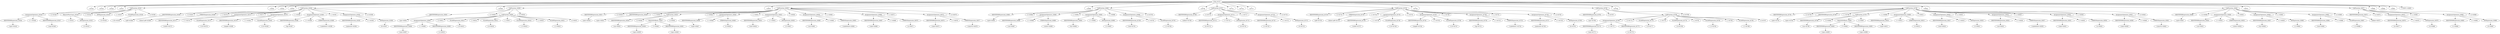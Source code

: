 digraph {

"Prog_45537"->"<
>45538";
"Prog_45537"->"<
>45539";
"Prog_45537"->"<
>45540";
"Prog_45537"->"<
>45541";
"Prog_45537"->"CallFunction_45542";
"CallFunction_45542"->"AssignmentOpetators_45543";
"AssignmentOpetators_45543"->"IDENTIFIERExpression_45544";
"IDENTIFIERExpression_45544"->"<xpts>45545";
"AssignmentOpetators_45543"->"<<->45546";
"AssignmentOpetators_45543"->"IDENTIFIERExpression_45547";
"IDENTIFIERExpression_45547"->"<seq>45548";
"CallFunction_45542"->"<(>45549";
"CallFunction_45542"->"MinusOrPlusUnary_45550";
"MinusOrPlusUnary_45550"->"<->45551";
"MinusOrPlusUnary_45550"->"INTExpression_45552";
"INTExpression_45552"->"<3>45553";
"CallFunction_45542"->"<,>45554";
"CallFunction_45542"->"INTExpression_45555";
"INTExpression_45555"->"<3>45556";
"CallFunction_45542"->"<,>45557";
"CallFunction_45542"->"FLOATExpression_45558";
"FLOATExpression_45558"->"<.05>45559";
"CallFunction_45542"->"<)>45560";
"Prog_45537"->"<
>45561";
"Prog_45537"->"<
>45562";
"Prog_45537"->"<
>45563";
"Prog_45537"->"CallFunction_45564";
"CallFunction_45564"->"IDENTIFIERExpression_45565";
"IDENTIFIERExpression_45565"->"<pdf>45566";
"CallFunction_45564"->"<(>45567";
"CallFunction_45564"->"STRINGExpression_45568";
"STRINGExpression_45568"->"<demo2.pdf>45569";
"CallFunction_45564"->"<,>45570";
"CallFunction_45564"->"AssignmentOpetators_45571";
"AssignmentOpetators_45571"->"IDENTIFIERExpression_45572";
"IDENTIFIERExpression_45572"->"<width>45573";
"AssignmentOpetators_45571"->"<=>45574";
"AssignmentOpetators_45571"->"FLOATExpression_45575";
"FLOATExpression_45575"->"<5.6>45576";
"CallFunction_45564"->"<,>45577";
"CallFunction_45564"->"AssignmentOpetators_45578";
"AssignmentOpetators_45578"->"IDENTIFIERExpression_45579";
"IDENTIFIERExpression_45579"->"<height>45580";
"AssignmentOpetators_45578"->"<=>45581";
"AssignmentOpetators_45578"->"FLOATExpression_45582";
"FLOATExpression_45582"->"<2.8>45583";
"CallFunction_45564"->"<,>45584";
"CallFunction_45564"->"AssignmentOpetators_45585";
"AssignmentOpetators_45585"->"IDENTIFIERExpression_45586";
"IDENTIFIERExpression_45586"->"<bg>45587";
"AssignmentOpetators_45585"->"<=>45588";
"AssignmentOpetators_45585"->"STRINGExpression_45589";
"STRINGExpression_45589"->"<cadetblue1>45590";
"CallFunction_45564"->"<,>45591";
"CallFunction_45564"->"AssignmentOpetators_45592";
"AssignmentOpetators_45592"->"IDENTIFIERExpression_45593";
"IDENTIFIERExpression_45593"->"<pointsize>45594";
"AssignmentOpetators_45592"->"<=>45595";
"AssignmentOpetators_45592"->"INTExpression_45596";
"INTExpression_45596"->"<8>45597";
"CallFunction_45564"->"<)>45598";
"Prog_45537"->"<
>45599";
"Prog_45537"->"CallFunction_45600";
"CallFunction_45600"->"IDENTIFIERExpression_45601";
"IDENTIFIERExpression_45601"->"<par>45602";
"CallFunction_45600"->"<(>45603";
"CallFunction_45600"->"CallFunction_45604";
"CallFunction_45604"->"AssignmentOpetators_45605";
"AssignmentOpetators_45605"->"IDENTIFIERExpression_45606";
"IDENTIFIERExpression_45606"->"<mai>45607";
"AssignmentOpetators_45605"->"<=>45608";
"AssignmentOpetators_45605"->"IDENTIFIERExpression_45609";
"IDENTIFIERExpression_45609"->"<c>45610";
"CallFunction_45604"->"<(>45611";
"CallFunction_45604"->"FLOATExpression_45612";
"FLOATExpression_45612"->"<.6>45613";
"CallFunction_45604"->"<,>45614";
"CallFunction_45604"->"FLOATExpression_45615";
"FLOATExpression_45615"->"<.6>45616";
"CallFunction_45604"->"<,>45617";
"CallFunction_45604"->"FLOATExpression_45618";
"FLOATExpression_45618"->"<.2>45619";
"CallFunction_45604"->"<,>45620";
"CallFunction_45604"->"FLOATExpression_45621";
"FLOATExpression_45621"->"<.2>45622";
"CallFunction_45604"->"<)>45623";
"CallFunction_45600"->"<)>45624";
"Prog_45537"->"<
>45625";
"Prog_45537"->"CallFunction_45626";
"CallFunction_45626"->"IDENTIFIERExpression_45627";
"IDENTIFIERExpression_45627"->"<plot>45628";
"CallFunction_45626"->"<(>45629";
"CallFunction_45626"->"IDENTIFIERExpression_45630";
"IDENTIFIERExpression_45630"->"<xpts>45631";
"CallFunction_45626"->"<,>45632";
"CallFunction_45626"->"CallFunction_45633";
"CallFunction_45633"->"IDENTIFIERExpression_45634";
"IDENTIFIERExpression_45634"->"<sin>45635";
"CallFunction_45633"->"<(>45636";
"CallFunction_45633"->"MultOrDivBinary_45637";
"MultOrDivBinary_45637"->"IDENTIFIERExpression_45638";
"IDENTIFIERExpression_45638"->"<xpts>45639";
"MultOrDivBinary_45637"->"<*>45640";
"MultOrDivBinary_45637"->"IDENTIFIERExpression_45641";
"IDENTIFIERExpression_45641"->"<xpts>45642";
"CallFunction_45633"->"<)>45643";
"CallFunction_45626"->"<,>45644";
"CallFunction_45626"->"AssignmentOpetators_45645";
"AssignmentOpetators_45645"->"IDENTIFIERExpression_45646";
"IDENTIFIERExpression_45646"->"<type>45647";
"AssignmentOpetators_45645"->"<=>45648";
"AssignmentOpetators_45645"->"STRINGExpression_45649";
"STRINGExpression_45649"->"<l>45650";
"CallFunction_45626"->"<,>45651";
"CallFunction_45626"->"AssignmentOpetators_45652";
"AssignmentOpetators_45652"->"IDENTIFIERExpression_45653";
"IDENTIFIERExpression_45653"->"<lwd>45654";
"AssignmentOpetators_45652"->"<=>45655";
"AssignmentOpetators_45652"->"INTExpression_45656";
"INTExpression_45656"->"<2>45657";
"CallFunction_45626"->"<,>45658";
"CallFunction_45626"->"AssignmentOpetators_45659";
"AssignmentOpetators_45659"->"IDENTIFIERExpression_45660";
"IDENTIFIERExpression_45660"->"<col>45661";
"AssignmentOpetators_45659"->"<=>45662";
"AssignmentOpetators_45659"->"STRINGExpression_45663";
"STRINGExpression_45663"->"<cadetblue4>45664";
"CallFunction_45626"->"<,>45665";
"CallFunction_45626"->"AssignmentOpetators_45666";
"AssignmentOpetators_45666"->"IDENTIFIERExpression_45667";
"IDENTIFIERExpression_45667"->"<xlab>45668";
"AssignmentOpetators_45666"->"<=>45669";
"AssignmentOpetators_45666"->"STRINGExpression_45670";
"STRINGExpression_45670"->"<x>45671";
"CallFunction_45626"->"<,>45672";
"CallFunction_45626"->"AssignmentOpetators_45673";
"AssignmentOpetators_45673"->"IDENTIFIERExpression_45674";
"IDENTIFIERExpression_45674"->"<ylab>45675";
"AssignmentOpetators_45673"->"<=>45676";
"AssignmentOpetators_45673"->"STRINGExpression_45677";
"STRINGExpression_45677"->"<sin(x*x)>45678";
"CallFunction_45626"->"<)>45679";
"Prog_45537"->"<
>45680";
"Prog_45537"->"CallFunction_45681";
"CallFunction_45681"->"IDENTIFIERExpression_45682";
"IDENTIFIERExpression_45682"->"<grid>45683";
"CallFunction_45681"->"<(>45684";
"CallFunction_45681"->"AssignmentOpetators_45685";
"AssignmentOpetators_45685"->"IDENTIFIERExpression_45686";
"IDENTIFIERExpression_45686"->"<col>45687";
"AssignmentOpetators_45685"->"<=>45688";
"AssignmentOpetators_45685"->"STRINGExpression_45689";
"STRINGExpression_45689"->"<white>45690";
"CallFunction_45681"->"<,>45691";
"CallFunction_45681"->"AssignmentOpetators_45692";
"AssignmentOpetators_45692"->"IDENTIFIERExpression_45693";
"IDENTIFIERExpression_45693"->"<lty>45694";
"AssignmentOpetators_45692"->"<=>45695";
"AssignmentOpetators_45692"->"INTExpression_45696";
"INTExpression_45696"->"<1>45697";
"CallFunction_45681"->"<,>45698";
"CallFunction_45681"->"AssignmentOpetators_45699";
"AssignmentOpetators_45699"->"IDENTIFIERExpression_45700";
"IDENTIFIERExpression_45700"->"<lwd>45701";
"AssignmentOpetators_45699"->"<=>45702";
"AssignmentOpetators_45699"->"FLOATExpression_45703";
"FLOATExpression_45703"->"<.2>45704";
"CallFunction_45681"->"<)>45705";
"Prog_45537"->"<
>45706";
"Prog_45537"->"CallFunction_45707";
"CallFunction_45707"->"IDENTIFIERExpression_45708";
"IDENTIFIERExpression_45708"->"<abline>45709";
"CallFunction_45707"->"<(>45710";
"CallFunction_45707"->"AssignmentOpetators_45711";
"AssignmentOpetators_45711"->"IDENTIFIERExpression_45712";
"IDENTIFIERExpression_45712"->"<h>45713";
"AssignmentOpetators_45711"->"<=>45714";
"AssignmentOpetators_45711"->"INTExpression_45715";
"INTExpression_45715"->"<0>45716";
"CallFunction_45707"->"<,>45717";
"CallFunction_45707"->"AssignmentOpetators_45718";
"AssignmentOpetators_45718"->"IDENTIFIERExpression_45719";
"IDENTIFIERExpression_45719"->"<v>45720";
"AssignmentOpetators_45718"->"<=>45721";
"AssignmentOpetators_45718"->"INTExpression_45722";
"INTExpression_45722"->"<0>45723";
"CallFunction_45707"->"<)>45724";
"Prog_45537"->"<
>45725";
"Prog_45537"->"<
>45726";
"Prog_45537"->"<
>45727";
"Prog_45537"->"CallFunction_45728";
"CallFunction_45728"->"IDENTIFIERExpression_45729";
"IDENTIFIERExpression_45729"->"<pdf>45730";
"CallFunction_45728"->"<(>45731";
"CallFunction_45728"->"STRINGExpression_45732";
"STRINGExpression_45732"->"<demo1.pdf>45733";
"CallFunction_45728"->"<,>45734";
"CallFunction_45728"->"AssignmentOpetators_45735";
"AssignmentOpetators_45735"->"IDENTIFIERExpression_45736";
"IDENTIFIERExpression_45736"->"<width>45737";
"AssignmentOpetators_45735"->"<=>45738";
"AssignmentOpetators_45735"->"FLOATExpression_45739";
"FLOATExpression_45739"->"<2.8>45740";
"CallFunction_45728"->"<,>45741";
"CallFunction_45728"->"AssignmentOpetators_45742";
"AssignmentOpetators_45742"->"IDENTIFIERExpression_45743";
"IDENTIFIERExpression_45743"->"<height>45744";
"AssignmentOpetators_45742"->"<=>45745";
"AssignmentOpetators_45742"->"FLOATExpression_45746";
"FLOATExpression_45746"->"<2.8>45747";
"CallFunction_45728"->"<,>45748";
"CallFunction_45728"->"AssignmentOpetators_45749";
"AssignmentOpetators_45749"->"IDENTIFIERExpression_45750";
"IDENTIFIERExpression_45750"->"<bg>45751";
"AssignmentOpetators_45749"->"<=>45752";
"AssignmentOpetators_45749"->"STRINGExpression_45753";
"STRINGExpression_45753"->"<cadetblue1>45754";
"CallFunction_45728"->"<,>45755";
"CallFunction_45728"->"AssignmentOpetators_45756";
"AssignmentOpetators_45756"->"IDENTIFIERExpression_45757";
"IDENTIFIERExpression_45757"->"<pointsize>45758";
"AssignmentOpetators_45756"->"<=>45759";
"AssignmentOpetators_45756"->"INTExpression_45760";
"INTExpression_45760"->"<8>45761";
"CallFunction_45728"->"<)>45762";
"Prog_45537"->"<
>45763";
"Prog_45537"->"CallFunction_45764";
"CallFunction_45764"->"IDENTIFIERExpression_45765";
"IDENTIFIERExpression_45765"->"<par>45766";
"CallFunction_45764"->"<(>45767";
"CallFunction_45764"->"CallFunction_45768";
"CallFunction_45768"->"AssignmentOpetators_45769";
"AssignmentOpetators_45769"->"IDENTIFIERExpression_45770";
"IDENTIFIERExpression_45770"->"<mai>45771";
"AssignmentOpetators_45769"->"<=>45772";
"AssignmentOpetators_45769"->"IDENTIFIERExpression_45773";
"IDENTIFIERExpression_45773"->"<c>45774";
"CallFunction_45768"->"<(>45775";
"CallFunction_45768"->"FLOATExpression_45776";
"FLOATExpression_45776"->"<.6>45777";
"CallFunction_45768"->"<,>45778";
"CallFunction_45768"->"FLOATExpression_45779";
"FLOATExpression_45779"->"<.6>45780";
"CallFunction_45768"->"<,>45781";
"CallFunction_45768"->"FLOATExpression_45782";
"FLOATExpression_45782"->"<.2>45783";
"CallFunction_45768"->"<,>45784";
"CallFunction_45768"->"FLOATExpression_45785";
"FLOATExpression_45785"->"<.2>45786";
"CallFunction_45768"->"<)>45787";
"CallFunction_45764"->"<)>45788";
"Prog_45537"->"<
>45789";
"Prog_45537"->"CallFunction_45790";
"CallFunction_45790"->"IDENTIFIERExpression_45791";
"IDENTIFIERExpression_45791"->"<plot>45792";
"CallFunction_45790"->"<(>45793";
"CallFunction_45790"->"IDENTIFIERExpression_45794";
"IDENTIFIERExpression_45794"->"<xpts>45795";
"CallFunction_45790"->"<,>45796";
"CallFunction_45790"->"CallFunction_45797";
"CallFunction_45797"->"IDENTIFIERExpression_45798";
"IDENTIFIERExpression_45798"->"<sin>45799";
"CallFunction_45797"->"<(>45800";
"CallFunction_45797"->"MultOrDivBinary_45801";
"MultOrDivBinary_45801"->"IDENTIFIERExpression_45802";
"IDENTIFIERExpression_45802"->"<xpts>45803";
"MultOrDivBinary_45801"->"<*>45804";
"MultOrDivBinary_45801"->"IDENTIFIERExpression_45805";
"IDENTIFIERExpression_45805"->"<xpts>45806";
"CallFunction_45797"->"<)>45807";
"CallFunction_45790"->"<,>45808";
"CallFunction_45790"->"AssignmentOpetators_45809";
"AssignmentOpetators_45809"->"IDENTIFIERExpression_45810";
"IDENTIFIERExpression_45810"->"<type>45811";
"AssignmentOpetators_45809"->"<=>45812";
"AssignmentOpetators_45809"->"STRINGExpression_45813";
"STRINGExpression_45813"->"<l>45814";
"CallFunction_45790"->"<,>45815";
"CallFunction_45790"->"AssignmentOpetators_45816";
"AssignmentOpetators_45816"->"IDENTIFIERExpression_45817";
"IDENTIFIERExpression_45817"->"<lwd>45818";
"AssignmentOpetators_45816"->"<=>45819";
"AssignmentOpetators_45816"->"INTExpression_45820";
"INTExpression_45820"->"<2>45821";
"CallFunction_45790"->"<,>45822";
"CallFunction_45790"->"AssignmentOpetators_45823";
"AssignmentOpetators_45823"->"IDENTIFIERExpression_45824";
"IDENTIFIERExpression_45824"->"<col>45825";
"AssignmentOpetators_45823"->"<=>45826";
"AssignmentOpetators_45823"->"STRINGExpression_45827";
"STRINGExpression_45827"->"<cadetblue4>45828";
"CallFunction_45790"->"<,>45829";
"CallFunction_45790"->"AssignmentOpetators_45830";
"AssignmentOpetators_45830"->"IDENTIFIERExpression_45831";
"IDENTIFIERExpression_45831"->"<xlab>45832";
"AssignmentOpetators_45830"->"<=>45833";
"AssignmentOpetators_45830"->"STRINGExpression_45834";
"STRINGExpression_45834"->"<x>45835";
"CallFunction_45790"->"<,>45836";
"CallFunction_45790"->"AssignmentOpetators_45837";
"AssignmentOpetators_45837"->"IDENTIFIERExpression_45838";
"IDENTIFIERExpression_45838"->"<ylab>45839";
"AssignmentOpetators_45837"->"<=>45840";
"AssignmentOpetators_45837"->"STRINGExpression_45841";
"STRINGExpression_45841"->"<sin(x*x)>45842";
"CallFunction_45790"->"<)>45843";
"Prog_45537"->"<
>45844";
"Prog_45537"->"CallFunction_45845";
"CallFunction_45845"->"IDENTIFIERExpression_45846";
"IDENTIFIERExpression_45846"->"<grid>45847";
"CallFunction_45845"->"<(>45848";
"CallFunction_45845"->"AssignmentOpetators_45849";
"AssignmentOpetators_45849"->"IDENTIFIERExpression_45850";
"IDENTIFIERExpression_45850"->"<col>45851";
"AssignmentOpetators_45849"->"<=>45852";
"AssignmentOpetators_45849"->"STRINGExpression_45853";
"STRINGExpression_45853"->"<white>45854";
"CallFunction_45845"->"<,>45855";
"CallFunction_45845"->"AssignmentOpetators_45856";
"AssignmentOpetators_45856"->"IDENTIFIERExpression_45857";
"IDENTIFIERExpression_45857"->"<lty>45858";
"AssignmentOpetators_45856"->"<=>45859";
"AssignmentOpetators_45856"->"INTExpression_45860";
"INTExpression_45860"->"<1>45861";
"CallFunction_45845"->"<,>45862";
"CallFunction_45845"->"AssignmentOpetators_45863";
"AssignmentOpetators_45863"->"IDENTIFIERExpression_45864";
"IDENTIFIERExpression_45864"->"<lwd>45865";
"AssignmentOpetators_45863"->"<=>45866";
"AssignmentOpetators_45863"->"FLOATExpression_45867";
"FLOATExpression_45867"->"<.2>45868";
"CallFunction_45845"->"<)>45869";
"Prog_45537"->"<
>45870";
"Prog_45537"->"CallFunction_45871";
"CallFunction_45871"->"IDENTIFIERExpression_45872";
"IDENTIFIERExpression_45872"->"<abline>45873";
"CallFunction_45871"->"<(>45874";
"CallFunction_45871"->"AssignmentOpetators_45875";
"AssignmentOpetators_45875"->"IDENTIFIERExpression_45876";
"IDENTIFIERExpression_45876"->"<h>45877";
"AssignmentOpetators_45875"->"<=>45878";
"AssignmentOpetators_45875"->"INTExpression_45879";
"INTExpression_45879"->"<0>45880";
"CallFunction_45871"->"<,>45881";
"CallFunction_45871"->"AssignmentOpetators_45882";
"AssignmentOpetators_45882"->"IDENTIFIERExpression_45883";
"IDENTIFIERExpression_45883"->"<v>45884";
"AssignmentOpetators_45882"->"<=>45885";
"AssignmentOpetators_45882"->"INTExpression_45886";
"INTExpression_45886"->"<0>45887";
"CallFunction_45871"->"<)>45888";
"Prog_45537"->"<
>45889";
"Prog_45537"->"<
>45890";
"Prog_45537"->"<
>45891";
"Prog_45537"->"<<EOF>>45892";
}
